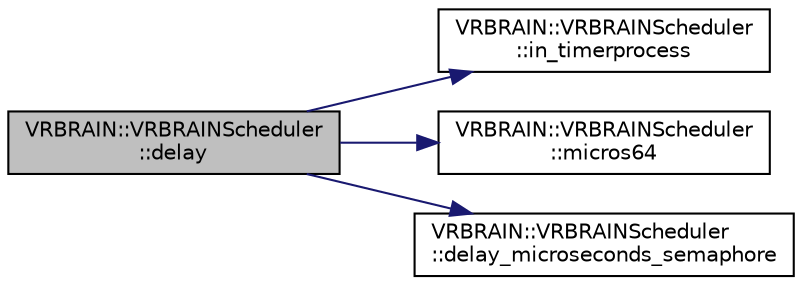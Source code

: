 digraph "VRBRAIN::VRBRAINScheduler::delay"
{
 // INTERACTIVE_SVG=YES
  edge [fontname="Helvetica",fontsize="10",labelfontname="Helvetica",labelfontsize="10"];
  node [fontname="Helvetica",fontsize="10",shape=record];
  rankdir="LR";
  Node1 [label="VRBRAIN::VRBRAINScheduler\l::delay",height=0.2,width=0.4,color="black", fillcolor="grey75", style="filled" fontcolor="black"];
  Node1 -> Node2 [color="midnightblue",fontsize="10",style="solid",fontname="Helvetica"];
  Node2 [label="VRBRAIN::VRBRAINScheduler\l::in_timerprocess",height=0.2,width=0.4,color="black", fillcolor="white", style="filled",URL="$classVRBRAIN_1_1VRBRAINScheduler.html#a1f4301fc4e394fa8df8fa30b90ab3bf5"];
  Node1 -> Node3 [color="midnightblue",fontsize="10",style="solid",fontname="Helvetica"];
  Node3 [label="VRBRAIN::VRBRAINScheduler\l::micros64",height=0.2,width=0.4,color="black", fillcolor="white", style="filled",URL="$classVRBRAIN_1_1VRBRAINScheduler.html#ad3cdcac8ccf171b3de55ea09d141eb60"];
  Node1 -> Node4 [color="midnightblue",fontsize="10",style="solid",fontname="Helvetica"];
  Node4 [label="VRBRAIN::VRBRAINScheduler\l::delay_microseconds_semaphore",height=0.2,width=0.4,color="black", fillcolor="white", style="filled",URL="$classVRBRAIN_1_1VRBRAINScheduler.html#a40fd4a8a1ecfc7e48784534ef244b6f3"];
}
